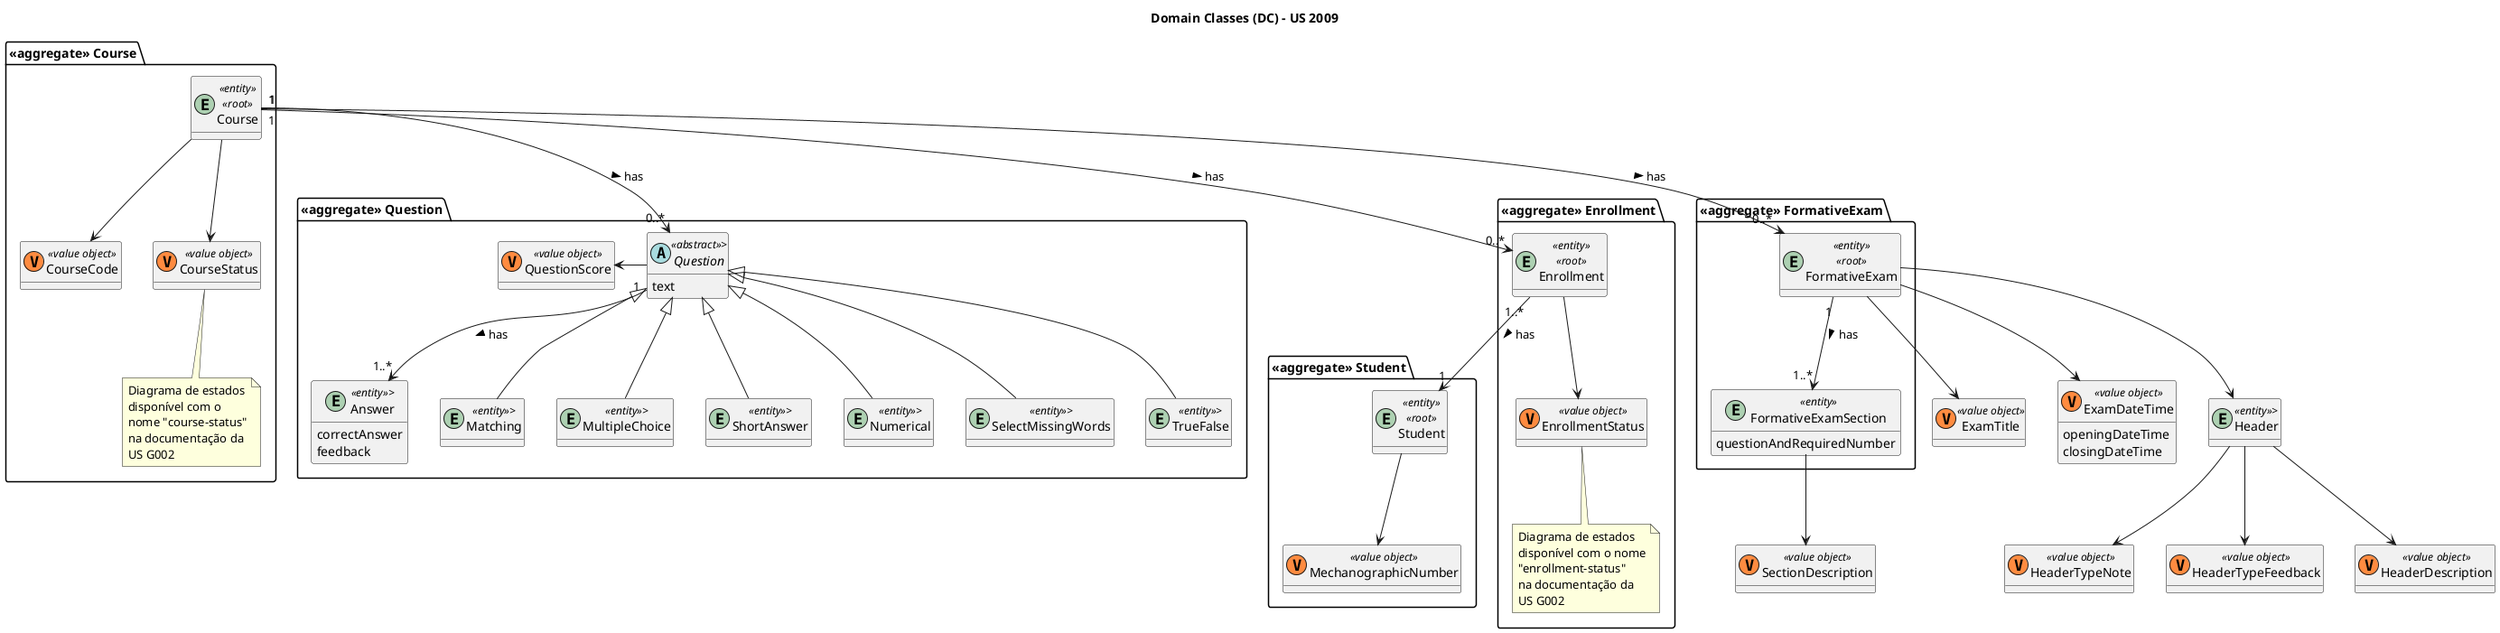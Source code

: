 @startuml

top to bottom direction

title Domain Classes (DC) - US 2009

hide methods
skinparam classAttributeIconSize 0

'Student
package "<<aggregate>> Student" {
    entity Student <<entity>> <<root>>
    class MechanographicNumber <<(V, #FF8B40) value object>>
}

'Course
package "<<aggregate>> Course" {
    entity Course <<entity>> <<root>>
    class CourseCode <<(V, #FF8B40) value object>>
    class CourseStatus <<(V, #FF8B40) value object>>
    note bottom
        Diagrama de estados
        disponível com o
        nome "course-status"
        na documentação da
        US G002
    end note
}

'Enrollment
package "<<aggregate>> Enrollment" {
    entity Enrollment <<entity>> <<root>>
    class EnrollmentStatus <<(V, #FF8B40) value object>>
    note bottom
        Diagrama de estados
        disponível com o nome
        "enrollment-status"
        na documentação da
        US G002
    end note
}

'FormativeExam
package "<<aggregate>> FormativeExam" {
    entity FormativeExam <<entity>> <<root>> {
    }

    entity FormativeExamSection <<entity>> {
        questionAndRequiredNumber
    }
}

class ExamTitle <<(V, #FF8B40) value object>>
class ExamDateTime <<(V, #FF8B40) value object>> {
    openingDateTime
    closingDateTime
}

'Header
entity Header <<entity>>>
class HeaderTypeNote <<(V, #FF8B40) value object>>
class HeaderTypeFeedback <<(V, #FF8B40) value object>>
class HeaderDescription <<(V, #FF8B40) value object>>

'Section
class SectionDescription <<(V, #FF8B40) value object>>

'Question
package "<<aggregate>> Question" {
    'Answer
    entity Answer <<entity>>> {
        correctAnswer
        feedback
    }

    'Question
    abstract Question <<abstract>>> {
        text
    }
    class QuestionScore <<(V, #FF8B40) value object>>

    entity Matching <<entity>>>
    entity MultipleChoice <<entity>>>
    entity ShortAnswer <<entity>>>
    entity Numerical <<entity>>>
    entity SelectMissingWords <<entity>>>
    entity TrueFalse <<entity>>>
}

'Value objects
Student -down-> MechanographicNumber

Course -down-> CourseCode
Course -down-> CourseStatus

Enrollment -down-> EnrollmentStatus

FormativeExam -down-> ExamTitle
FormativeExam -down-> ExamDateTime
FormativeExam -down-> Header

FormativeExamSection -down-> SectionDescription

Header -down-> HeaderTypeNote
Header -down-> HeaderTypeFeedback
Header -down-> HeaderDescription

Question -left-> QuestionScore

Matching -up-|> Question
MultipleChoice -up-|> Question
ShortAnswer -up-|> Question
Numerical -up-|> Question
SelectMissingWords -up-|> Question
TrueFalse -up-|> Question

'Relations
Course "1" --> "0..*" Enrollment : has >
Course "1" --> "0..*" FormativeExam : has >
Course "1" --> "0..*" Question : has >

Enrollment "1..*" --> "1" Student : has >

FormativeExam "1" --> "1..*" FormativeExamSection : has >

Question "1" --> "1..*" Answer : has >


@enduml